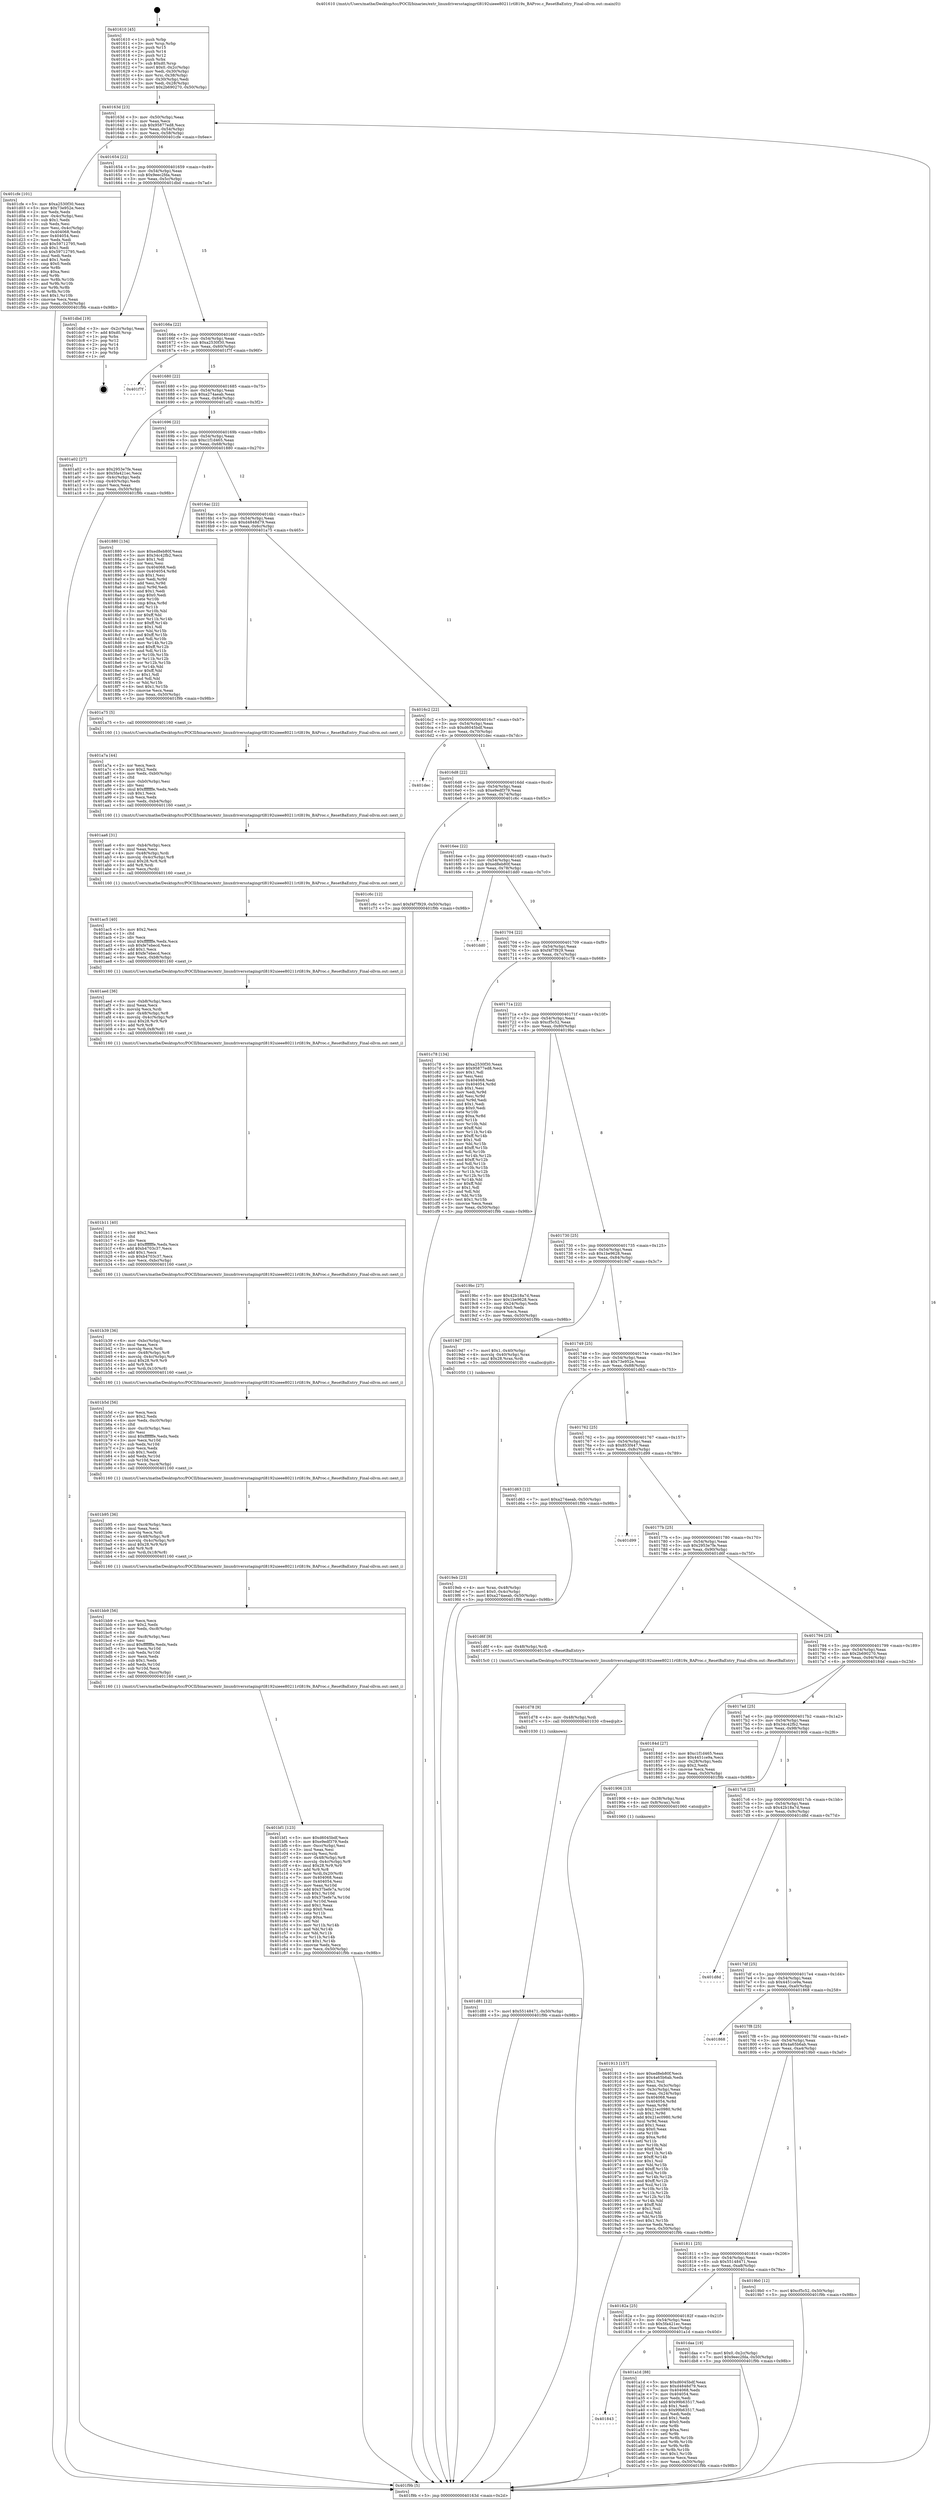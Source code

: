 digraph "0x401610" {
  label = "0x401610 (/mnt/c/Users/mathe/Desktop/tcc/POCII/binaries/extr_linuxdriversstagingrtl8192uieee80211rtl819x_BAProc.c_ResetBaEntry_Final-ollvm.out::main(0))"
  labelloc = "t"
  node[shape=record]

  Entry [label="",width=0.3,height=0.3,shape=circle,fillcolor=black,style=filled]
  "0x40163d" [label="{
     0x40163d [23]\l
     | [instrs]\l
     &nbsp;&nbsp;0x40163d \<+3\>: mov -0x50(%rbp),%eax\l
     &nbsp;&nbsp;0x401640 \<+2\>: mov %eax,%ecx\l
     &nbsp;&nbsp;0x401642 \<+6\>: sub $0x95877ed8,%ecx\l
     &nbsp;&nbsp;0x401648 \<+3\>: mov %eax,-0x54(%rbp)\l
     &nbsp;&nbsp;0x40164b \<+3\>: mov %ecx,-0x58(%rbp)\l
     &nbsp;&nbsp;0x40164e \<+6\>: je 0000000000401cfe \<main+0x6ee\>\l
  }"]
  "0x401cfe" [label="{
     0x401cfe [101]\l
     | [instrs]\l
     &nbsp;&nbsp;0x401cfe \<+5\>: mov $0xa2530f30,%eax\l
     &nbsp;&nbsp;0x401d03 \<+5\>: mov $0x73e952e,%ecx\l
     &nbsp;&nbsp;0x401d08 \<+2\>: xor %edx,%edx\l
     &nbsp;&nbsp;0x401d0a \<+3\>: mov -0x4c(%rbp),%esi\l
     &nbsp;&nbsp;0x401d0d \<+3\>: sub $0x1,%edx\l
     &nbsp;&nbsp;0x401d10 \<+2\>: sub %edx,%esi\l
     &nbsp;&nbsp;0x401d12 \<+3\>: mov %esi,-0x4c(%rbp)\l
     &nbsp;&nbsp;0x401d15 \<+7\>: mov 0x404068,%edx\l
     &nbsp;&nbsp;0x401d1c \<+7\>: mov 0x404054,%esi\l
     &nbsp;&nbsp;0x401d23 \<+2\>: mov %edx,%edi\l
     &nbsp;&nbsp;0x401d25 \<+6\>: add $0x59712795,%edi\l
     &nbsp;&nbsp;0x401d2b \<+3\>: sub $0x1,%edi\l
     &nbsp;&nbsp;0x401d2e \<+6\>: sub $0x59712795,%edi\l
     &nbsp;&nbsp;0x401d34 \<+3\>: imul %edi,%edx\l
     &nbsp;&nbsp;0x401d37 \<+3\>: and $0x1,%edx\l
     &nbsp;&nbsp;0x401d3a \<+3\>: cmp $0x0,%edx\l
     &nbsp;&nbsp;0x401d3d \<+4\>: sete %r8b\l
     &nbsp;&nbsp;0x401d41 \<+3\>: cmp $0xa,%esi\l
     &nbsp;&nbsp;0x401d44 \<+4\>: setl %r9b\l
     &nbsp;&nbsp;0x401d48 \<+3\>: mov %r8b,%r10b\l
     &nbsp;&nbsp;0x401d4b \<+3\>: and %r9b,%r10b\l
     &nbsp;&nbsp;0x401d4e \<+3\>: xor %r9b,%r8b\l
     &nbsp;&nbsp;0x401d51 \<+3\>: or %r8b,%r10b\l
     &nbsp;&nbsp;0x401d54 \<+4\>: test $0x1,%r10b\l
     &nbsp;&nbsp;0x401d58 \<+3\>: cmovne %ecx,%eax\l
     &nbsp;&nbsp;0x401d5b \<+3\>: mov %eax,-0x50(%rbp)\l
     &nbsp;&nbsp;0x401d5e \<+5\>: jmp 0000000000401f9b \<main+0x98b\>\l
  }"]
  "0x401654" [label="{
     0x401654 [22]\l
     | [instrs]\l
     &nbsp;&nbsp;0x401654 \<+5\>: jmp 0000000000401659 \<main+0x49\>\l
     &nbsp;&nbsp;0x401659 \<+3\>: mov -0x54(%rbp),%eax\l
     &nbsp;&nbsp;0x40165c \<+5\>: sub $0x9eec2fda,%eax\l
     &nbsp;&nbsp;0x401661 \<+3\>: mov %eax,-0x5c(%rbp)\l
     &nbsp;&nbsp;0x401664 \<+6\>: je 0000000000401dbd \<main+0x7ad\>\l
  }"]
  Exit [label="",width=0.3,height=0.3,shape=circle,fillcolor=black,style=filled,peripheries=2]
  "0x401dbd" [label="{
     0x401dbd [19]\l
     | [instrs]\l
     &nbsp;&nbsp;0x401dbd \<+3\>: mov -0x2c(%rbp),%eax\l
     &nbsp;&nbsp;0x401dc0 \<+7\>: add $0xd0,%rsp\l
     &nbsp;&nbsp;0x401dc7 \<+1\>: pop %rbx\l
     &nbsp;&nbsp;0x401dc8 \<+2\>: pop %r12\l
     &nbsp;&nbsp;0x401dca \<+2\>: pop %r14\l
     &nbsp;&nbsp;0x401dcc \<+2\>: pop %r15\l
     &nbsp;&nbsp;0x401dce \<+1\>: pop %rbp\l
     &nbsp;&nbsp;0x401dcf \<+1\>: ret\l
  }"]
  "0x40166a" [label="{
     0x40166a [22]\l
     | [instrs]\l
     &nbsp;&nbsp;0x40166a \<+5\>: jmp 000000000040166f \<main+0x5f\>\l
     &nbsp;&nbsp;0x40166f \<+3\>: mov -0x54(%rbp),%eax\l
     &nbsp;&nbsp;0x401672 \<+5\>: sub $0xa2530f30,%eax\l
     &nbsp;&nbsp;0x401677 \<+3\>: mov %eax,-0x60(%rbp)\l
     &nbsp;&nbsp;0x40167a \<+6\>: je 0000000000401f7f \<main+0x96f\>\l
  }"]
  "0x401d81" [label="{
     0x401d81 [12]\l
     | [instrs]\l
     &nbsp;&nbsp;0x401d81 \<+7\>: movl $0x55148471,-0x50(%rbp)\l
     &nbsp;&nbsp;0x401d88 \<+5\>: jmp 0000000000401f9b \<main+0x98b\>\l
  }"]
  "0x401f7f" [label="{
     0x401f7f\l
  }", style=dashed]
  "0x401680" [label="{
     0x401680 [22]\l
     | [instrs]\l
     &nbsp;&nbsp;0x401680 \<+5\>: jmp 0000000000401685 \<main+0x75\>\l
     &nbsp;&nbsp;0x401685 \<+3\>: mov -0x54(%rbp),%eax\l
     &nbsp;&nbsp;0x401688 \<+5\>: sub $0xa274aeab,%eax\l
     &nbsp;&nbsp;0x40168d \<+3\>: mov %eax,-0x64(%rbp)\l
     &nbsp;&nbsp;0x401690 \<+6\>: je 0000000000401a02 \<main+0x3f2\>\l
  }"]
  "0x401d78" [label="{
     0x401d78 [9]\l
     | [instrs]\l
     &nbsp;&nbsp;0x401d78 \<+4\>: mov -0x48(%rbp),%rdi\l
     &nbsp;&nbsp;0x401d7c \<+5\>: call 0000000000401030 \<free@plt\>\l
     | [calls]\l
     &nbsp;&nbsp;0x401030 \{1\} (unknown)\l
  }"]
  "0x401a02" [label="{
     0x401a02 [27]\l
     | [instrs]\l
     &nbsp;&nbsp;0x401a02 \<+5\>: mov $0x2953e7fe,%eax\l
     &nbsp;&nbsp;0x401a07 \<+5\>: mov $0x5fa421ec,%ecx\l
     &nbsp;&nbsp;0x401a0c \<+3\>: mov -0x4c(%rbp),%edx\l
     &nbsp;&nbsp;0x401a0f \<+3\>: cmp -0x40(%rbp),%edx\l
     &nbsp;&nbsp;0x401a12 \<+3\>: cmovl %ecx,%eax\l
     &nbsp;&nbsp;0x401a15 \<+3\>: mov %eax,-0x50(%rbp)\l
     &nbsp;&nbsp;0x401a18 \<+5\>: jmp 0000000000401f9b \<main+0x98b\>\l
  }"]
  "0x401696" [label="{
     0x401696 [22]\l
     | [instrs]\l
     &nbsp;&nbsp;0x401696 \<+5\>: jmp 000000000040169b \<main+0x8b\>\l
     &nbsp;&nbsp;0x40169b \<+3\>: mov -0x54(%rbp),%eax\l
     &nbsp;&nbsp;0x40169e \<+5\>: sub $0xc1f1d465,%eax\l
     &nbsp;&nbsp;0x4016a3 \<+3\>: mov %eax,-0x68(%rbp)\l
     &nbsp;&nbsp;0x4016a6 \<+6\>: je 0000000000401880 \<main+0x270\>\l
  }"]
  "0x401bf1" [label="{
     0x401bf1 [123]\l
     | [instrs]\l
     &nbsp;&nbsp;0x401bf1 \<+5\>: mov $0xd6045bdf,%ecx\l
     &nbsp;&nbsp;0x401bf6 \<+5\>: mov $0xe9edf379,%edx\l
     &nbsp;&nbsp;0x401bfb \<+6\>: mov -0xcc(%rbp),%esi\l
     &nbsp;&nbsp;0x401c01 \<+3\>: imul %eax,%esi\l
     &nbsp;&nbsp;0x401c04 \<+3\>: movslq %esi,%rdi\l
     &nbsp;&nbsp;0x401c07 \<+4\>: mov -0x48(%rbp),%r8\l
     &nbsp;&nbsp;0x401c0b \<+4\>: movslq -0x4c(%rbp),%r9\l
     &nbsp;&nbsp;0x401c0f \<+4\>: imul $0x28,%r9,%r9\l
     &nbsp;&nbsp;0x401c13 \<+3\>: add %r9,%r8\l
     &nbsp;&nbsp;0x401c16 \<+4\>: mov %rdi,0x20(%r8)\l
     &nbsp;&nbsp;0x401c1a \<+7\>: mov 0x404068,%eax\l
     &nbsp;&nbsp;0x401c21 \<+7\>: mov 0x404054,%esi\l
     &nbsp;&nbsp;0x401c28 \<+3\>: mov %eax,%r10d\l
     &nbsp;&nbsp;0x401c2b \<+7\>: add $0x37befe7a,%r10d\l
     &nbsp;&nbsp;0x401c32 \<+4\>: sub $0x1,%r10d\l
     &nbsp;&nbsp;0x401c36 \<+7\>: sub $0x37befe7a,%r10d\l
     &nbsp;&nbsp;0x401c3d \<+4\>: imul %r10d,%eax\l
     &nbsp;&nbsp;0x401c41 \<+3\>: and $0x1,%eax\l
     &nbsp;&nbsp;0x401c44 \<+3\>: cmp $0x0,%eax\l
     &nbsp;&nbsp;0x401c47 \<+4\>: sete %r11b\l
     &nbsp;&nbsp;0x401c4b \<+3\>: cmp $0xa,%esi\l
     &nbsp;&nbsp;0x401c4e \<+3\>: setl %bl\l
     &nbsp;&nbsp;0x401c51 \<+3\>: mov %r11b,%r14b\l
     &nbsp;&nbsp;0x401c54 \<+3\>: and %bl,%r14b\l
     &nbsp;&nbsp;0x401c57 \<+3\>: xor %bl,%r11b\l
     &nbsp;&nbsp;0x401c5a \<+3\>: or %r11b,%r14b\l
     &nbsp;&nbsp;0x401c5d \<+4\>: test $0x1,%r14b\l
     &nbsp;&nbsp;0x401c61 \<+3\>: cmovne %edx,%ecx\l
     &nbsp;&nbsp;0x401c64 \<+3\>: mov %ecx,-0x50(%rbp)\l
     &nbsp;&nbsp;0x401c67 \<+5\>: jmp 0000000000401f9b \<main+0x98b\>\l
  }"]
  "0x401880" [label="{
     0x401880 [134]\l
     | [instrs]\l
     &nbsp;&nbsp;0x401880 \<+5\>: mov $0xed8eb80f,%eax\l
     &nbsp;&nbsp;0x401885 \<+5\>: mov $0x34c42fb2,%ecx\l
     &nbsp;&nbsp;0x40188a \<+2\>: mov $0x1,%dl\l
     &nbsp;&nbsp;0x40188c \<+2\>: xor %esi,%esi\l
     &nbsp;&nbsp;0x40188e \<+7\>: mov 0x404068,%edi\l
     &nbsp;&nbsp;0x401895 \<+8\>: mov 0x404054,%r8d\l
     &nbsp;&nbsp;0x40189d \<+3\>: sub $0x1,%esi\l
     &nbsp;&nbsp;0x4018a0 \<+3\>: mov %edi,%r9d\l
     &nbsp;&nbsp;0x4018a3 \<+3\>: add %esi,%r9d\l
     &nbsp;&nbsp;0x4018a6 \<+4\>: imul %r9d,%edi\l
     &nbsp;&nbsp;0x4018aa \<+3\>: and $0x1,%edi\l
     &nbsp;&nbsp;0x4018ad \<+3\>: cmp $0x0,%edi\l
     &nbsp;&nbsp;0x4018b0 \<+4\>: sete %r10b\l
     &nbsp;&nbsp;0x4018b4 \<+4\>: cmp $0xa,%r8d\l
     &nbsp;&nbsp;0x4018b8 \<+4\>: setl %r11b\l
     &nbsp;&nbsp;0x4018bc \<+3\>: mov %r10b,%bl\l
     &nbsp;&nbsp;0x4018bf \<+3\>: xor $0xff,%bl\l
     &nbsp;&nbsp;0x4018c2 \<+3\>: mov %r11b,%r14b\l
     &nbsp;&nbsp;0x4018c5 \<+4\>: xor $0xff,%r14b\l
     &nbsp;&nbsp;0x4018c9 \<+3\>: xor $0x1,%dl\l
     &nbsp;&nbsp;0x4018cc \<+3\>: mov %bl,%r15b\l
     &nbsp;&nbsp;0x4018cf \<+4\>: and $0xff,%r15b\l
     &nbsp;&nbsp;0x4018d3 \<+3\>: and %dl,%r10b\l
     &nbsp;&nbsp;0x4018d6 \<+3\>: mov %r14b,%r12b\l
     &nbsp;&nbsp;0x4018d9 \<+4\>: and $0xff,%r12b\l
     &nbsp;&nbsp;0x4018dd \<+3\>: and %dl,%r11b\l
     &nbsp;&nbsp;0x4018e0 \<+3\>: or %r10b,%r15b\l
     &nbsp;&nbsp;0x4018e3 \<+3\>: or %r11b,%r12b\l
     &nbsp;&nbsp;0x4018e6 \<+3\>: xor %r12b,%r15b\l
     &nbsp;&nbsp;0x4018e9 \<+3\>: or %r14b,%bl\l
     &nbsp;&nbsp;0x4018ec \<+3\>: xor $0xff,%bl\l
     &nbsp;&nbsp;0x4018ef \<+3\>: or $0x1,%dl\l
     &nbsp;&nbsp;0x4018f2 \<+2\>: and %dl,%bl\l
     &nbsp;&nbsp;0x4018f4 \<+3\>: or %bl,%r15b\l
     &nbsp;&nbsp;0x4018f7 \<+4\>: test $0x1,%r15b\l
     &nbsp;&nbsp;0x4018fb \<+3\>: cmovne %ecx,%eax\l
     &nbsp;&nbsp;0x4018fe \<+3\>: mov %eax,-0x50(%rbp)\l
     &nbsp;&nbsp;0x401901 \<+5\>: jmp 0000000000401f9b \<main+0x98b\>\l
  }"]
  "0x4016ac" [label="{
     0x4016ac [22]\l
     | [instrs]\l
     &nbsp;&nbsp;0x4016ac \<+5\>: jmp 00000000004016b1 \<main+0xa1\>\l
     &nbsp;&nbsp;0x4016b1 \<+3\>: mov -0x54(%rbp),%eax\l
     &nbsp;&nbsp;0x4016b4 \<+5\>: sub $0xd4848d79,%eax\l
     &nbsp;&nbsp;0x4016b9 \<+3\>: mov %eax,-0x6c(%rbp)\l
     &nbsp;&nbsp;0x4016bc \<+6\>: je 0000000000401a75 \<main+0x465\>\l
  }"]
  "0x401bb9" [label="{
     0x401bb9 [56]\l
     | [instrs]\l
     &nbsp;&nbsp;0x401bb9 \<+2\>: xor %ecx,%ecx\l
     &nbsp;&nbsp;0x401bbb \<+5\>: mov $0x2,%edx\l
     &nbsp;&nbsp;0x401bc0 \<+6\>: mov %edx,-0xc8(%rbp)\l
     &nbsp;&nbsp;0x401bc6 \<+1\>: cltd\l
     &nbsp;&nbsp;0x401bc7 \<+6\>: mov -0xc8(%rbp),%esi\l
     &nbsp;&nbsp;0x401bcd \<+2\>: idiv %esi\l
     &nbsp;&nbsp;0x401bcf \<+6\>: imul $0xfffffffe,%edx,%edx\l
     &nbsp;&nbsp;0x401bd5 \<+3\>: mov %ecx,%r10d\l
     &nbsp;&nbsp;0x401bd8 \<+3\>: sub %edx,%r10d\l
     &nbsp;&nbsp;0x401bdb \<+2\>: mov %ecx,%edx\l
     &nbsp;&nbsp;0x401bdd \<+3\>: sub $0x1,%edx\l
     &nbsp;&nbsp;0x401be0 \<+3\>: add %edx,%r10d\l
     &nbsp;&nbsp;0x401be3 \<+3\>: sub %r10d,%ecx\l
     &nbsp;&nbsp;0x401be6 \<+6\>: mov %ecx,-0xcc(%rbp)\l
     &nbsp;&nbsp;0x401bec \<+5\>: call 0000000000401160 \<next_i\>\l
     | [calls]\l
     &nbsp;&nbsp;0x401160 \{1\} (/mnt/c/Users/mathe/Desktop/tcc/POCII/binaries/extr_linuxdriversstagingrtl8192uieee80211rtl819x_BAProc.c_ResetBaEntry_Final-ollvm.out::next_i)\l
  }"]
  "0x401a75" [label="{
     0x401a75 [5]\l
     | [instrs]\l
     &nbsp;&nbsp;0x401a75 \<+5\>: call 0000000000401160 \<next_i\>\l
     | [calls]\l
     &nbsp;&nbsp;0x401160 \{1\} (/mnt/c/Users/mathe/Desktop/tcc/POCII/binaries/extr_linuxdriversstagingrtl8192uieee80211rtl819x_BAProc.c_ResetBaEntry_Final-ollvm.out::next_i)\l
  }"]
  "0x4016c2" [label="{
     0x4016c2 [22]\l
     | [instrs]\l
     &nbsp;&nbsp;0x4016c2 \<+5\>: jmp 00000000004016c7 \<main+0xb7\>\l
     &nbsp;&nbsp;0x4016c7 \<+3\>: mov -0x54(%rbp),%eax\l
     &nbsp;&nbsp;0x4016ca \<+5\>: sub $0xd6045bdf,%eax\l
     &nbsp;&nbsp;0x4016cf \<+3\>: mov %eax,-0x70(%rbp)\l
     &nbsp;&nbsp;0x4016d2 \<+6\>: je 0000000000401dec \<main+0x7dc\>\l
  }"]
  "0x401b95" [label="{
     0x401b95 [36]\l
     | [instrs]\l
     &nbsp;&nbsp;0x401b95 \<+6\>: mov -0xc4(%rbp),%ecx\l
     &nbsp;&nbsp;0x401b9b \<+3\>: imul %eax,%ecx\l
     &nbsp;&nbsp;0x401b9e \<+3\>: movslq %ecx,%rdi\l
     &nbsp;&nbsp;0x401ba1 \<+4\>: mov -0x48(%rbp),%r8\l
     &nbsp;&nbsp;0x401ba5 \<+4\>: movslq -0x4c(%rbp),%r9\l
     &nbsp;&nbsp;0x401ba9 \<+4\>: imul $0x28,%r9,%r9\l
     &nbsp;&nbsp;0x401bad \<+3\>: add %r9,%r8\l
     &nbsp;&nbsp;0x401bb0 \<+4\>: mov %rdi,0x18(%r8)\l
     &nbsp;&nbsp;0x401bb4 \<+5\>: call 0000000000401160 \<next_i\>\l
     | [calls]\l
     &nbsp;&nbsp;0x401160 \{1\} (/mnt/c/Users/mathe/Desktop/tcc/POCII/binaries/extr_linuxdriversstagingrtl8192uieee80211rtl819x_BAProc.c_ResetBaEntry_Final-ollvm.out::next_i)\l
  }"]
  "0x401dec" [label="{
     0x401dec\l
  }", style=dashed]
  "0x4016d8" [label="{
     0x4016d8 [22]\l
     | [instrs]\l
     &nbsp;&nbsp;0x4016d8 \<+5\>: jmp 00000000004016dd \<main+0xcd\>\l
     &nbsp;&nbsp;0x4016dd \<+3\>: mov -0x54(%rbp),%eax\l
     &nbsp;&nbsp;0x4016e0 \<+5\>: sub $0xe9edf379,%eax\l
     &nbsp;&nbsp;0x4016e5 \<+3\>: mov %eax,-0x74(%rbp)\l
     &nbsp;&nbsp;0x4016e8 \<+6\>: je 0000000000401c6c \<main+0x65c\>\l
  }"]
  "0x401b5d" [label="{
     0x401b5d [56]\l
     | [instrs]\l
     &nbsp;&nbsp;0x401b5d \<+2\>: xor %ecx,%ecx\l
     &nbsp;&nbsp;0x401b5f \<+5\>: mov $0x2,%edx\l
     &nbsp;&nbsp;0x401b64 \<+6\>: mov %edx,-0xc0(%rbp)\l
     &nbsp;&nbsp;0x401b6a \<+1\>: cltd\l
     &nbsp;&nbsp;0x401b6b \<+6\>: mov -0xc0(%rbp),%esi\l
     &nbsp;&nbsp;0x401b71 \<+2\>: idiv %esi\l
     &nbsp;&nbsp;0x401b73 \<+6\>: imul $0xfffffffe,%edx,%edx\l
     &nbsp;&nbsp;0x401b79 \<+3\>: mov %ecx,%r10d\l
     &nbsp;&nbsp;0x401b7c \<+3\>: sub %edx,%r10d\l
     &nbsp;&nbsp;0x401b7f \<+2\>: mov %ecx,%edx\l
     &nbsp;&nbsp;0x401b81 \<+3\>: sub $0x1,%edx\l
     &nbsp;&nbsp;0x401b84 \<+3\>: add %edx,%r10d\l
     &nbsp;&nbsp;0x401b87 \<+3\>: sub %r10d,%ecx\l
     &nbsp;&nbsp;0x401b8a \<+6\>: mov %ecx,-0xc4(%rbp)\l
     &nbsp;&nbsp;0x401b90 \<+5\>: call 0000000000401160 \<next_i\>\l
     | [calls]\l
     &nbsp;&nbsp;0x401160 \{1\} (/mnt/c/Users/mathe/Desktop/tcc/POCII/binaries/extr_linuxdriversstagingrtl8192uieee80211rtl819x_BAProc.c_ResetBaEntry_Final-ollvm.out::next_i)\l
  }"]
  "0x401c6c" [label="{
     0x401c6c [12]\l
     | [instrs]\l
     &nbsp;&nbsp;0x401c6c \<+7\>: movl $0xf4f7f929,-0x50(%rbp)\l
     &nbsp;&nbsp;0x401c73 \<+5\>: jmp 0000000000401f9b \<main+0x98b\>\l
  }"]
  "0x4016ee" [label="{
     0x4016ee [22]\l
     | [instrs]\l
     &nbsp;&nbsp;0x4016ee \<+5\>: jmp 00000000004016f3 \<main+0xe3\>\l
     &nbsp;&nbsp;0x4016f3 \<+3\>: mov -0x54(%rbp),%eax\l
     &nbsp;&nbsp;0x4016f6 \<+5\>: sub $0xed8eb80f,%eax\l
     &nbsp;&nbsp;0x4016fb \<+3\>: mov %eax,-0x78(%rbp)\l
     &nbsp;&nbsp;0x4016fe \<+6\>: je 0000000000401dd0 \<main+0x7c0\>\l
  }"]
  "0x401b39" [label="{
     0x401b39 [36]\l
     | [instrs]\l
     &nbsp;&nbsp;0x401b39 \<+6\>: mov -0xbc(%rbp),%ecx\l
     &nbsp;&nbsp;0x401b3f \<+3\>: imul %eax,%ecx\l
     &nbsp;&nbsp;0x401b42 \<+3\>: movslq %ecx,%rdi\l
     &nbsp;&nbsp;0x401b45 \<+4\>: mov -0x48(%rbp),%r8\l
     &nbsp;&nbsp;0x401b49 \<+4\>: movslq -0x4c(%rbp),%r9\l
     &nbsp;&nbsp;0x401b4d \<+4\>: imul $0x28,%r9,%r9\l
     &nbsp;&nbsp;0x401b51 \<+3\>: add %r9,%r8\l
     &nbsp;&nbsp;0x401b54 \<+4\>: mov %rdi,0x10(%r8)\l
     &nbsp;&nbsp;0x401b58 \<+5\>: call 0000000000401160 \<next_i\>\l
     | [calls]\l
     &nbsp;&nbsp;0x401160 \{1\} (/mnt/c/Users/mathe/Desktop/tcc/POCII/binaries/extr_linuxdriversstagingrtl8192uieee80211rtl819x_BAProc.c_ResetBaEntry_Final-ollvm.out::next_i)\l
  }"]
  "0x401dd0" [label="{
     0x401dd0\l
  }", style=dashed]
  "0x401704" [label="{
     0x401704 [22]\l
     | [instrs]\l
     &nbsp;&nbsp;0x401704 \<+5\>: jmp 0000000000401709 \<main+0xf9\>\l
     &nbsp;&nbsp;0x401709 \<+3\>: mov -0x54(%rbp),%eax\l
     &nbsp;&nbsp;0x40170c \<+5\>: sub $0xf4f7f929,%eax\l
     &nbsp;&nbsp;0x401711 \<+3\>: mov %eax,-0x7c(%rbp)\l
     &nbsp;&nbsp;0x401714 \<+6\>: je 0000000000401c78 \<main+0x668\>\l
  }"]
  "0x401b11" [label="{
     0x401b11 [40]\l
     | [instrs]\l
     &nbsp;&nbsp;0x401b11 \<+5\>: mov $0x2,%ecx\l
     &nbsp;&nbsp;0x401b16 \<+1\>: cltd\l
     &nbsp;&nbsp;0x401b17 \<+2\>: idiv %ecx\l
     &nbsp;&nbsp;0x401b19 \<+6\>: imul $0xfffffffe,%edx,%ecx\l
     &nbsp;&nbsp;0x401b1f \<+6\>: add $0xb4703c37,%ecx\l
     &nbsp;&nbsp;0x401b25 \<+3\>: add $0x1,%ecx\l
     &nbsp;&nbsp;0x401b28 \<+6\>: sub $0xb4703c37,%ecx\l
     &nbsp;&nbsp;0x401b2e \<+6\>: mov %ecx,-0xbc(%rbp)\l
     &nbsp;&nbsp;0x401b34 \<+5\>: call 0000000000401160 \<next_i\>\l
     | [calls]\l
     &nbsp;&nbsp;0x401160 \{1\} (/mnt/c/Users/mathe/Desktop/tcc/POCII/binaries/extr_linuxdriversstagingrtl8192uieee80211rtl819x_BAProc.c_ResetBaEntry_Final-ollvm.out::next_i)\l
  }"]
  "0x401c78" [label="{
     0x401c78 [134]\l
     | [instrs]\l
     &nbsp;&nbsp;0x401c78 \<+5\>: mov $0xa2530f30,%eax\l
     &nbsp;&nbsp;0x401c7d \<+5\>: mov $0x95877ed8,%ecx\l
     &nbsp;&nbsp;0x401c82 \<+2\>: mov $0x1,%dl\l
     &nbsp;&nbsp;0x401c84 \<+2\>: xor %esi,%esi\l
     &nbsp;&nbsp;0x401c86 \<+7\>: mov 0x404068,%edi\l
     &nbsp;&nbsp;0x401c8d \<+8\>: mov 0x404054,%r8d\l
     &nbsp;&nbsp;0x401c95 \<+3\>: sub $0x1,%esi\l
     &nbsp;&nbsp;0x401c98 \<+3\>: mov %edi,%r9d\l
     &nbsp;&nbsp;0x401c9b \<+3\>: add %esi,%r9d\l
     &nbsp;&nbsp;0x401c9e \<+4\>: imul %r9d,%edi\l
     &nbsp;&nbsp;0x401ca2 \<+3\>: and $0x1,%edi\l
     &nbsp;&nbsp;0x401ca5 \<+3\>: cmp $0x0,%edi\l
     &nbsp;&nbsp;0x401ca8 \<+4\>: sete %r10b\l
     &nbsp;&nbsp;0x401cac \<+4\>: cmp $0xa,%r8d\l
     &nbsp;&nbsp;0x401cb0 \<+4\>: setl %r11b\l
     &nbsp;&nbsp;0x401cb4 \<+3\>: mov %r10b,%bl\l
     &nbsp;&nbsp;0x401cb7 \<+3\>: xor $0xff,%bl\l
     &nbsp;&nbsp;0x401cba \<+3\>: mov %r11b,%r14b\l
     &nbsp;&nbsp;0x401cbd \<+4\>: xor $0xff,%r14b\l
     &nbsp;&nbsp;0x401cc1 \<+3\>: xor $0x1,%dl\l
     &nbsp;&nbsp;0x401cc4 \<+3\>: mov %bl,%r15b\l
     &nbsp;&nbsp;0x401cc7 \<+4\>: and $0xff,%r15b\l
     &nbsp;&nbsp;0x401ccb \<+3\>: and %dl,%r10b\l
     &nbsp;&nbsp;0x401cce \<+3\>: mov %r14b,%r12b\l
     &nbsp;&nbsp;0x401cd1 \<+4\>: and $0xff,%r12b\l
     &nbsp;&nbsp;0x401cd5 \<+3\>: and %dl,%r11b\l
     &nbsp;&nbsp;0x401cd8 \<+3\>: or %r10b,%r15b\l
     &nbsp;&nbsp;0x401cdb \<+3\>: or %r11b,%r12b\l
     &nbsp;&nbsp;0x401cde \<+3\>: xor %r12b,%r15b\l
     &nbsp;&nbsp;0x401ce1 \<+3\>: or %r14b,%bl\l
     &nbsp;&nbsp;0x401ce4 \<+3\>: xor $0xff,%bl\l
     &nbsp;&nbsp;0x401ce7 \<+3\>: or $0x1,%dl\l
     &nbsp;&nbsp;0x401cea \<+2\>: and %dl,%bl\l
     &nbsp;&nbsp;0x401cec \<+3\>: or %bl,%r15b\l
     &nbsp;&nbsp;0x401cef \<+4\>: test $0x1,%r15b\l
     &nbsp;&nbsp;0x401cf3 \<+3\>: cmovne %ecx,%eax\l
     &nbsp;&nbsp;0x401cf6 \<+3\>: mov %eax,-0x50(%rbp)\l
     &nbsp;&nbsp;0x401cf9 \<+5\>: jmp 0000000000401f9b \<main+0x98b\>\l
  }"]
  "0x40171a" [label="{
     0x40171a [22]\l
     | [instrs]\l
     &nbsp;&nbsp;0x40171a \<+5\>: jmp 000000000040171f \<main+0x10f\>\l
     &nbsp;&nbsp;0x40171f \<+3\>: mov -0x54(%rbp),%eax\l
     &nbsp;&nbsp;0x401722 \<+5\>: sub $0xcf5c52,%eax\l
     &nbsp;&nbsp;0x401727 \<+3\>: mov %eax,-0x80(%rbp)\l
     &nbsp;&nbsp;0x40172a \<+6\>: je 00000000004019bc \<main+0x3ac\>\l
  }"]
  "0x401aed" [label="{
     0x401aed [36]\l
     | [instrs]\l
     &nbsp;&nbsp;0x401aed \<+6\>: mov -0xb8(%rbp),%ecx\l
     &nbsp;&nbsp;0x401af3 \<+3\>: imul %eax,%ecx\l
     &nbsp;&nbsp;0x401af6 \<+3\>: movslq %ecx,%rdi\l
     &nbsp;&nbsp;0x401af9 \<+4\>: mov -0x48(%rbp),%r8\l
     &nbsp;&nbsp;0x401afd \<+4\>: movslq -0x4c(%rbp),%r9\l
     &nbsp;&nbsp;0x401b01 \<+4\>: imul $0x28,%r9,%r9\l
     &nbsp;&nbsp;0x401b05 \<+3\>: add %r9,%r8\l
     &nbsp;&nbsp;0x401b08 \<+4\>: mov %rdi,0x8(%r8)\l
     &nbsp;&nbsp;0x401b0c \<+5\>: call 0000000000401160 \<next_i\>\l
     | [calls]\l
     &nbsp;&nbsp;0x401160 \{1\} (/mnt/c/Users/mathe/Desktop/tcc/POCII/binaries/extr_linuxdriversstagingrtl8192uieee80211rtl819x_BAProc.c_ResetBaEntry_Final-ollvm.out::next_i)\l
  }"]
  "0x4019bc" [label="{
     0x4019bc [27]\l
     | [instrs]\l
     &nbsp;&nbsp;0x4019bc \<+5\>: mov $0x42b18a7d,%eax\l
     &nbsp;&nbsp;0x4019c1 \<+5\>: mov $0x1be9628,%ecx\l
     &nbsp;&nbsp;0x4019c6 \<+3\>: mov -0x24(%rbp),%edx\l
     &nbsp;&nbsp;0x4019c9 \<+3\>: cmp $0x0,%edx\l
     &nbsp;&nbsp;0x4019cc \<+3\>: cmove %ecx,%eax\l
     &nbsp;&nbsp;0x4019cf \<+3\>: mov %eax,-0x50(%rbp)\l
     &nbsp;&nbsp;0x4019d2 \<+5\>: jmp 0000000000401f9b \<main+0x98b\>\l
  }"]
  "0x401730" [label="{
     0x401730 [25]\l
     | [instrs]\l
     &nbsp;&nbsp;0x401730 \<+5\>: jmp 0000000000401735 \<main+0x125\>\l
     &nbsp;&nbsp;0x401735 \<+3\>: mov -0x54(%rbp),%eax\l
     &nbsp;&nbsp;0x401738 \<+5\>: sub $0x1be9628,%eax\l
     &nbsp;&nbsp;0x40173d \<+6\>: mov %eax,-0x84(%rbp)\l
     &nbsp;&nbsp;0x401743 \<+6\>: je 00000000004019d7 \<main+0x3c7\>\l
  }"]
  "0x401ac5" [label="{
     0x401ac5 [40]\l
     | [instrs]\l
     &nbsp;&nbsp;0x401ac5 \<+5\>: mov $0x2,%ecx\l
     &nbsp;&nbsp;0x401aca \<+1\>: cltd\l
     &nbsp;&nbsp;0x401acb \<+2\>: idiv %ecx\l
     &nbsp;&nbsp;0x401acd \<+6\>: imul $0xfffffffe,%edx,%ecx\l
     &nbsp;&nbsp;0x401ad3 \<+6\>: sub $0xfe7ebecd,%ecx\l
     &nbsp;&nbsp;0x401ad9 \<+3\>: add $0x1,%ecx\l
     &nbsp;&nbsp;0x401adc \<+6\>: add $0xfe7ebecd,%ecx\l
     &nbsp;&nbsp;0x401ae2 \<+6\>: mov %ecx,-0xb8(%rbp)\l
     &nbsp;&nbsp;0x401ae8 \<+5\>: call 0000000000401160 \<next_i\>\l
     | [calls]\l
     &nbsp;&nbsp;0x401160 \{1\} (/mnt/c/Users/mathe/Desktop/tcc/POCII/binaries/extr_linuxdriversstagingrtl8192uieee80211rtl819x_BAProc.c_ResetBaEntry_Final-ollvm.out::next_i)\l
  }"]
  "0x4019d7" [label="{
     0x4019d7 [20]\l
     | [instrs]\l
     &nbsp;&nbsp;0x4019d7 \<+7\>: movl $0x1,-0x40(%rbp)\l
     &nbsp;&nbsp;0x4019de \<+4\>: movslq -0x40(%rbp),%rax\l
     &nbsp;&nbsp;0x4019e2 \<+4\>: imul $0x28,%rax,%rdi\l
     &nbsp;&nbsp;0x4019e6 \<+5\>: call 0000000000401050 \<malloc@plt\>\l
     | [calls]\l
     &nbsp;&nbsp;0x401050 \{1\} (unknown)\l
  }"]
  "0x401749" [label="{
     0x401749 [25]\l
     | [instrs]\l
     &nbsp;&nbsp;0x401749 \<+5\>: jmp 000000000040174e \<main+0x13e\>\l
     &nbsp;&nbsp;0x40174e \<+3\>: mov -0x54(%rbp),%eax\l
     &nbsp;&nbsp;0x401751 \<+5\>: sub $0x73e952e,%eax\l
     &nbsp;&nbsp;0x401756 \<+6\>: mov %eax,-0x88(%rbp)\l
     &nbsp;&nbsp;0x40175c \<+6\>: je 0000000000401d63 \<main+0x753\>\l
  }"]
  "0x401aa6" [label="{
     0x401aa6 [31]\l
     | [instrs]\l
     &nbsp;&nbsp;0x401aa6 \<+6\>: mov -0xb4(%rbp),%ecx\l
     &nbsp;&nbsp;0x401aac \<+3\>: imul %eax,%ecx\l
     &nbsp;&nbsp;0x401aaf \<+4\>: mov -0x48(%rbp),%rdi\l
     &nbsp;&nbsp;0x401ab3 \<+4\>: movslq -0x4c(%rbp),%r8\l
     &nbsp;&nbsp;0x401ab7 \<+4\>: imul $0x28,%r8,%r8\l
     &nbsp;&nbsp;0x401abb \<+3\>: add %r8,%rdi\l
     &nbsp;&nbsp;0x401abe \<+2\>: mov %ecx,(%rdi)\l
     &nbsp;&nbsp;0x401ac0 \<+5\>: call 0000000000401160 \<next_i\>\l
     | [calls]\l
     &nbsp;&nbsp;0x401160 \{1\} (/mnt/c/Users/mathe/Desktop/tcc/POCII/binaries/extr_linuxdriversstagingrtl8192uieee80211rtl819x_BAProc.c_ResetBaEntry_Final-ollvm.out::next_i)\l
  }"]
  "0x401d63" [label="{
     0x401d63 [12]\l
     | [instrs]\l
     &nbsp;&nbsp;0x401d63 \<+7\>: movl $0xa274aeab,-0x50(%rbp)\l
     &nbsp;&nbsp;0x401d6a \<+5\>: jmp 0000000000401f9b \<main+0x98b\>\l
  }"]
  "0x401762" [label="{
     0x401762 [25]\l
     | [instrs]\l
     &nbsp;&nbsp;0x401762 \<+5\>: jmp 0000000000401767 \<main+0x157\>\l
     &nbsp;&nbsp;0x401767 \<+3\>: mov -0x54(%rbp),%eax\l
     &nbsp;&nbsp;0x40176a \<+5\>: sub $0x853f447,%eax\l
     &nbsp;&nbsp;0x40176f \<+6\>: mov %eax,-0x8c(%rbp)\l
     &nbsp;&nbsp;0x401775 \<+6\>: je 0000000000401d99 \<main+0x789\>\l
  }"]
  "0x401a7a" [label="{
     0x401a7a [44]\l
     | [instrs]\l
     &nbsp;&nbsp;0x401a7a \<+2\>: xor %ecx,%ecx\l
     &nbsp;&nbsp;0x401a7c \<+5\>: mov $0x2,%edx\l
     &nbsp;&nbsp;0x401a81 \<+6\>: mov %edx,-0xb0(%rbp)\l
     &nbsp;&nbsp;0x401a87 \<+1\>: cltd\l
     &nbsp;&nbsp;0x401a88 \<+6\>: mov -0xb0(%rbp),%esi\l
     &nbsp;&nbsp;0x401a8e \<+2\>: idiv %esi\l
     &nbsp;&nbsp;0x401a90 \<+6\>: imul $0xfffffffe,%edx,%edx\l
     &nbsp;&nbsp;0x401a96 \<+3\>: sub $0x1,%ecx\l
     &nbsp;&nbsp;0x401a99 \<+2\>: sub %ecx,%edx\l
     &nbsp;&nbsp;0x401a9b \<+6\>: mov %edx,-0xb4(%rbp)\l
     &nbsp;&nbsp;0x401aa1 \<+5\>: call 0000000000401160 \<next_i\>\l
     | [calls]\l
     &nbsp;&nbsp;0x401160 \{1\} (/mnt/c/Users/mathe/Desktop/tcc/POCII/binaries/extr_linuxdriversstagingrtl8192uieee80211rtl819x_BAProc.c_ResetBaEntry_Final-ollvm.out::next_i)\l
  }"]
  "0x401d99" [label="{
     0x401d99\l
  }", style=dashed]
  "0x40177b" [label="{
     0x40177b [25]\l
     | [instrs]\l
     &nbsp;&nbsp;0x40177b \<+5\>: jmp 0000000000401780 \<main+0x170\>\l
     &nbsp;&nbsp;0x401780 \<+3\>: mov -0x54(%rbp),%eax\l
     &nbsp;&nbsp;0x401783 \<+5\>: sub $0x2953e7fe,%eax\l
     &nbsp;&nbsp;0x401788 \<+6\>: mov %eax,-0x90(%rbp)\l
     &nbsp;&nbsp;0x40178e \<+6\>: je 0000000000401d6f \<main+0x75f\>\l
  }"]
  "0x401843" [label="{
     0x401843\l
  }", style=dashed]
  "0x401d6f" [label="{
     0x401d6f [9]\l
     | [instrs]\l
     &nbsp;&nbsp;0x401d6f \<+4\>: mov -0x48(%rbp),%rdi\l
     &nbsp;&nbsp;0x401d73 \<+5\>: call 00000000004015c0 \<ResetBaEntry\>\l
     | [calls]\l
     &nbsp;&nbsp;0x4015c0 \{1\} (/mnt/c/Users/mathe/Desktop/tcc/POCII/binaries/extr_linuxdriversstagingrtl8192uieee80211rtl819x_BAProc.c_ResetBaEntry_Final-ollvm.out::ResetBaEntry)\l
  }"]
  "0x401794" [label="{
     0x401794 [25]\l
     | [instrs]\l
     &nbsp;&nbsp;0x401794 \<+5\>: jmp 0000000000401799 \<main+0x189\>\l
     &nbsp;&nbsp;0x401799 \<+3\>: mov -0x54(%rbp),%eax\l
     &nbsp;&nbsp;0x40179c \<+5\>: sub $0x2b690270,%eax\l
     &nbsp;&nbsp;0x4017a1 \<+6\>: mov %eax,-0x94(%rbp)\l
     &nbsp;&nbsp;0x4017a7 \<+6\>: je 000000000040184d \<main+0x23d\>\l
  }"]
  "0x401a1d" [label="{
     0x401a1d [88]\l
     | [instrs]\l
     &nbsp;&nbsp;0x401a1d \<+5\>: mov $0xd6045bdf,%eax\l
     &nbsp;&nbsp;0x401a22 \<+5\>: mov $0xd4848d79,%ecx\l
     &nbsp;&nbsp;0x401a27 \<+7\>: mov 0x404068,%edx\l
     &nbsp;&nbsp;0x401a2e \<+7\>: mov 0x404054,%esi\l
     &nbsp;&nbsp;0x401a35 \<+2\>: mov %edx,%edi\l
     &nbsp;&nbsp;0x401a37 \<+6\>: add $0x99b63517,%edi\l
     &nbsp;&nbsp;0x401a3d \<+3\>: sub $0x1,%edi\l
     &nbsp;&nbsp;0x401a40 \<+6\>: sub $0x99b63517,%edi\l
     &nbsp;&nbsp;0x401a46 \<+3\>: imul %edi,%edx\l
     &nbsp;&nbsp;0x401a49 \<+3\>: and $0x1,%edx\l
     &nbsp;&nbsp;0x401a4c \<+3\>: cmp $0x0,%edx\l
     &nbsp;&nbsp;0x401a4f \<+4\>: sete %r8b\l
     &nbsp;&nbsp;0x401a53 \<+3\>: cmp $0xa,%esi\l
     &nbsp;&nbsp;0x401a56 \<+4\>: setl %r9b\l
     &nbsp;&nbsp;0x401a5a \<+3\>: mov %r8b,%r10b\l
     &nbsp;&nbsp;0x401a5d \<+3\>: and %r9b,%r10b\l
     &nbsp;&nbsp;0x401a60 \<+3\>: xor %r9b,%r8b\l
     &nbsp;&nbsp;0x401a63 \<+3\>: or %r8b,%r10b\l
     &nbsp;&nbsp;0x401a66 \<+4\>: test $0x1,%r10b\l
     &nbsp;&nbsp;0x401a6a \<+3\>: cmovne %ecx,%eax\l
     &nbsp;&nbsp;0x401a6d \<+3\>: mov %eax,-0x50(%rbp)\l
     &nbsp;&nbsp;0x401a70 \<+5\>: jmp 0000000000401f9b \<main+0x98b\>\l
  }"]
  "0x40184d" [label="{
     0x40184d [27]\l
     | [instrs]\l
     &nbsp;&nbsp;0x40184d \<+5\>: mov $0xc1f1d465,%eax\l
     &nbsp;&nbsp;0x401852 \<+5\>: mov $0x4451ce9a,%ecx\l
     &nbsp;&nbsp;0x401857 \<+3\>: mov -0x28(%rbp),%edx\l
     &nbsp;&nbsp;0x40185a \<+3\>: cmp $0x2,%edx\l
     &nbsp;&nbsp;0x40185d \<+3\>: cmovne %ecx,%eax\l
     &nbsp;&nbsp;0x401860 \<+3\>: mov %eax,-0x50(%rbp)\l
     &nbsp;&nbsp;0x401863 \<+5\>: jmp 0000000000401f9b \<main+0x98b\>\l
  }"]
  "0x4017ad" [label="{
     0x4017ad [25]\l
     | [instrs]\l
     &nbsp;&nbsp;0x4017ad \<+5\>: jmp 00000000004017b2 \<main+0x1a2\>\l
     &nbsp;&nbsp;0x4017b2 \<+3\>: mov -0x54(%rbp),%eax\l
     &nbsp;&nbsp;0x4017b5 \<+5\>: sub $0x34c42fb2,%eax\l
     &nbsp;&nbsp;0x4017ba \<+6\>: mov %eax,-0x98(%rbp)\l
     &nbsp;&nbsp;0x4017c0 \<+6\>: je 0000000000401906 \<main+0x2f6\>\l
  }"]
  "0x401f9b" [label="{
     0x401f9b [5]\l
     | [instrs]\l
     &nbsp;&nbsp;0x401f9b \<+5\>: jmp 000000000040163d \<main+0x2d\>\l
  }"]
  "0x401610" [label="{
     0x401610 [45]\l
     | [instrs]\l
     &nbsp;&nbsp;0x401610 \<+1\>: push %rbp\l
     &nbsp;&nbsp;0x401611 \<+3\>: mov %rsp,%rbp\l
     &nbsp;&nbsp;0x401614 \<+2\>: push %r15\l
     &nbsp;&nbsp;0x401616 \<+2\>: push %r14\l
     &nbsp;&nbsp;0x401618 \<+2\>: push %r12\l
     &nbsp;&nbsp;0x40161a \<+1\>: push %rbx\l
     &nbsp;&nbsp;0x40161b \<+7\>: sub $0xd0,%rsp\l
     &nbsp;&nbsp;0x401622 \<+7\>: movl $0x0,-0x2c(%rbp)\l
     &nbsp;&nbsp;0x401629 \<+3\>: mov %edi,-0x30(%rbp)\l
     &nbsp;&nbsp;0x40162c \<+4\>: mov %rsi,-0x38(%rbp)\l
     &nbsp;&nbsp;0x401630 \<+3\>: mov -0x30(%rbp),%edi\l
     &nbsp;&nbsp;0x401633 \<+3\>: mov %edi,-0x28(%rbp)\l
     &nbsp;&nbsp;0x401636 \<+7\>: movl $0x2b690270,-0x50(%rbp)\l
  }"]
  "0x40182a" [label="{
     0x40182a [25]\l
     | [instrs]\l
     &nbsp;&nbsp;0x40182a \<+5\>: jmp 000000000040182f \<main+0x21f\>\l
     &nbsp;&nbsp;0x40182f \<+3\>: mov -0x54(%rbp),%eax\l
     &nbsp;&nbsp;0x401832 \<+5\>: sub $0x5fa421ec,%eax\l
     &nbsp;&nbsp;0x401837 \<+6\>: mov %eax,-0xac(%rbp)\l
     &nbsp;&nbsp;0x40183d \<+6\>: je 0000000000401a1d \<main+0x40d\>\l
  }"]
  "0x401906" [label="{
     0x401906 [13]\l
     | [instrs]\l
     &nbsp;&nbsp;0x401906 \<+4\>: mov -0x38(%rbp),%rax\l
     &nbsp;&nbsp;0x40190a \<+4\>: mov 0x8(%rax),%rdi\l
     &nbsp;&nbsp;0x40190e \<+5\>: call 0000000000401060 \<atoi@plt\>\l
     | [calls]\l
     &nbsp;&nbsp;0x401060 \{1\} (unknown)\l
  }"]
  "0x4017c6" [label="{
     0x4017c6 [25]\l
     | [instrs]\l
     &nbsp;&nbsp;0x4017c6 \<+5\>: jmp 00000000004017cb \<main+0x1bb\>\l
     &nbsp;&nbsp;0x4017cb \<+3\>: mov -0x54(%rbp),%eax\l
     &nbsp;&nbsp;0x4017ce \<+5\>: sub $0x42b18a7d,%eax\l
     &nbsp;&nbsp;0x4017d3 \<+6\>: mov %eax,-0x9c(%rbp)\l
     &nbsp;&nbsp;0x4017d9 \<+6\>: je 0000000000401d8d \<main+0x77d\>\l
  }"]
  "0x401913" [label="{
     0x401913 [157]\l
     | [instrs]\l
     &nbsp;&nbsp;0x401913 \<+5\>: mov $0xed8eb80f,%ecx\l
     &nbsp;&nbsp;0x401918 \<+5\>: mov $0x4a65b6ab,%edx\l
     &nbsp;&nbsp;0x40191d \<+3\>: mov $0x1,%sil\l
     &nbsp;&nbsp;0x401920 \<+3\>: mov %eax,-0x3c(%rbp)\l
     &nbsp;&nbsp;0x401923 \<+3\>: mov -0x3c(%rbp),%eax\l
     &nbsp;&nbsp;0x401926 \<+3\>: mov %eax,-0x24(%rbp)\l
     &nbsp;&nbsp;0x401929 \<+7\>: mov 0x404068,%eax\l
     &nbsp;&nbsp;0x401930 \<+8\>: mov 0x404054,%r8d\l
     &nbsp;&nbsp;0x401938 \<+3\>: mov %eax,%r9d\l
     &nbsp;&nbsp;0x40193b \<+7\>: sub $0x21ec0980,%r9d\l
     &nbsp;&nbsp;0x401942 \<+4\>: sub $0x1,%r9d\l
     &nbsp;&nbsp;0x401946 \<+7\>: add $0x21ec0980,%r9d\l
     &nbsp;&nbsp;0x40194d \<+4\>: imul %r9d,%eax\l
     &nbsp;&nbsp;0x401951 \<+3\>: and $0x1,%eax\l
     &nbsp;&nbsp;0x401954 \<+3\>: cmp $0x0,%eax\l
     &nbsp;&nbsp;0x401957 \<+4\>: sete %r10b\l
     &nbsp;&nbsp;0x40195b \<+4\>: cmp $0xa,%r8d\l
     &nbsp;&nbsp;0x40195f \<+4\>: setl %r11b\l
     &nbsp;&nbsp;0x401963 \<+3\>: mov %r10b,%bl\l
     &nbsp;&nbsp;0x401966 \<+3\>: xor $0xff,%bl\l
     &nbsp;&nbsp;0x401969 \<+3\>: mov %r11b,%r14b\l
     &nbsp;&nbsp;0x40196c \<+4\>: xor $0xff,%r14b\l
     &nbsp;&nbsp;0x401970 \<+4\>: xor $0x1,%sil\l
     &nbsp;&nbsp;0x401974 \<+3\>: mov %bl,%r15b\l
     &nbsp;&nbsp;0x401977 \<+4\>: and $0xff,%r15b\l
     &nbsp;&nbsp;0x40197b \<+3\>: and %sil,%r10b\l
     &nbsp;&nbsp;0x40197e \<+3\>: mov %r14b,%r12b\l
     &nbsp;&nbsp;0x401981 \<+4\>: and $0xff,%r12b\l
     &nbsp;&nbsp;0x401985 \<+3\>: and %sil,%r11b\l
     &nbsp;&nbsp;0x401988 \<+3\>: or %r10b,%r15b\l
     &nbsp;&nbsp;0x40198b \<+3\>: or %r11b,%r12b\l
     &nbsp;&nbsp;0x40198e \<+3\>: xor %r12b,%r15b\l
     &nbsp;&nbsp;0x401991 \<+3\>: or %r14b,%bl\l
     &nbsp;&nbsp;0x401994 \<+3\>: xor $0xff,%bl\l
     &nbsp;&nbsp;0x401997 \<+4\>: or $0x1,%sil\l
     &nbsp;&nbsp;0x40199b \<+3\>: and %sil,%bl\l
     &nbsp;&nbsp;0x40199e \<+3\>: or %bl,%r15b\l
     &nbsp;&nbsp;0x4019a1 \<+4\>: test $0x1,%r15b\l
     &nbsp;&nbsp;0x4019a5 \<+3\>: cmovne %edx,%ecx\l
     &nbsp;&nbsp;0x4019a8 \<+3\>: mov %ecx,-0x50(%rbp)\l
     &nbsp;&nbsp;0x4019ab \<+5\>: jmp 0000000000401f9b \<main+0x98b\>\l
  }"]
  "0x401daa" [label="{
     0x401daa [19]\l
     | [instrs]\l
     &nbsp;&nbsp;0x401daa \<+7\>: movl $0x0,-0x2c(%rbp)\l
     &nbsp;&nbsp;0x401db1 \<+7\>: movl $0x9eec2fda,-0x50(%rbp)\l
     &nbsp;&nbsp;0x401db8 \<+5\>: jmp 0000000000401f9b \<main+0x98b\>\l
  }"]
  "0x401d8d" [label="{
     0x401d8d\l
  }", style=dashed]
  "0x4017df" [label="{
     0x4017df [25]\l
     | [instrs]\l
     &nbsp;&nbsp;0x4017df \<+5\>: jmp 00000000004017e4 \<main+0x1d4\>\l
     &nbsp;&nbsp;0x4017e4 \<+3\>: mov -0x54(%rbp),%eax\l
     &nbsp;&nbsp;0x4017e7 \<+5\>: sub $0x4451ce9a,%eax\l
     &nbsp;&nbsp;0x4017ec \<+6\>: mov %eax,-0xa0(%rbp)\l
     &nbsp;&nbsp;0x4017f2 \<+6\>: je 0000000000401868 \<main+0x258\>\l
  }"]
  "0x4019eb" [label="{
     0x4019eb [23]\l
     | [instrs]\l
     &nbsp;&nbsp;0x4019eb \<+4\>: mov %rax,-0x48(%rbp)\l
     &nbsp;&nbsp;0x4019ef \<+7\>: movl $0x0,-0x4c(%rbp)\l
     &nbsp;&nbsp;0x4019f6 \<+7\>: movl $0xa274aeab,-0x50(%rbp)\l
     &nbsp;&nbsp;0x4019fd \<+5\>: jmp 0000000000401f9b \<main+0x98b\>\l
  }"]
  "0x401868" [label="{
     0x401868\l
  }", style=dashed]
  "0x4017f8" [label="{
     0x4017f8 [25]\l
     | [instrs]\l
     &nbsp;&nbsp;0x4017f8 \<+5\>: jmp 00000000004017fd \<main+0x1ed\>\l
     &nbsp;&nbsp;0x4017fd \<+3\>: mov -0x54(%rbp),%eax\l
     &nbsp;&nbsp;0x401800 \<+5\>: sub $0x4a65b6ab,%eax\l
     &nbsp;&nbsp;0x401805 \<+6\>: mov %eax,-0xa4(%rbp)\l
     &nbsp;&nbsp;0x40180b \<+6\>: je 00000000004019b0 \<main+0x3a0\>\l
  }"]
  "0x401811" [label="{
     0x401811 [25]\l
     | [instrs]\l
     &nbsp;&nbsp;0x401811 \<+5\>: jmp 0000000000401816 \<main+0x206\>\l
     &nbsp;&nbsp;0x401816 \<+3\>: mov -0x54(%rbp),%eax\l
     &nbsp;&nbsp;0x401819 \<+5\>: sub $0x55148471,%eax\l
     &nbsp;&nbsp;0x40181e \<+6\>: mov %eax,-0xa8(%rbp)\l
     &nbsp;&nbsp;0x401824 \<+6\>: je 0000000000401daa \<main+0x79a\>\l
  }"]
  "0x4019b0" [label="{
     0x4019b0 [12]\l
     | [instrs]\l
     &nbsp;&nbsp;0x4019b0 \<+7\>: movl $0xcf5c52,-0x50(%rbp)\l
     &nbsp;&nbsp;0x4019b7 \<+5\>: jmp 0000000000401f9b \<main+0x98b\>\l
  }"]
  Entry -> "0x401610" [label=" 1"]
  "0x40163d" -> "0x401cfe" [label=" 1"]
  "0x40163d" -> "0x401654" [label=" 16"]
  "0x401dbd" -> Exit [label=" 1"]
  "0x401654" -> "0x401dbd" [label=" 1"]
  "0x401654" -> "0x40166a" [label=" 15"]
  "0x401daa" -> "0x401f9b" [label=" 1"]
  "0x40166a" -> "0x401f7f" [label=" 0"]
  "0x40166a" -> "0x401680" [label=" 15"]
  "0x401d81" -> "0x401f9b" [label=" 1"]
  "0x401680" -> "0x401a02" [label=" 2"]
  "0x401680" -> "0x401696" [label=" 13"]
  "0x401d78" -> "0x401d81" [label=" 1"]
  "0x401696" -> "0x401880" [label=" 1"]
  "0x401696" -> "0x4016ac" [label=" 12"]
  "0x401d6f" -> "0x401d78" [label=" 1"]
  "0x4016ac" -> "0x401a75" [label=" 1"]
  "0x4016ac" -> "0x4016c2" [label=" 11"]
  "0x401d63" -> "0x401f9b" [label=" 1"]
  "0x4016c2" -> "0x401dec" [label=" 0"]
  "0x4016c2" -> "0x4016d8" [label=" 11"]
  "0x401cfe" -> "0x401f9b" [label=" 1"]
  "0x4016d8" -> "0x401c6c" [label=" 1"]
  "0x4016d8" -> "0x4016ee" [label=" 10"]
  "0x401c78" -> "0x401f9b" [label=" 1"]
  "0x4016ee" -> "0x401dd0" [label=" 0"]
  "0x4016ee" -> "0x401704" [label=" 10"]
  "0x401c6c" -> "0x401f9b" [label=" 1"]
  "0x401704" -> "0x401c78" [label=" 1"]
  "0x401704" -> "0x40171a" [label=" 9"]
  "0x401bf1" -> "0x401f9b" [label=" 1"]
  "0x40171a" -> "0x4019bc" [label=" 1"]
  "0x40171a" -> "0x401730" [label=" 8"]
  "0x401bb9" -> "0x401bf1" [label=" 1"]
  "0x401730" -> "0x4019d7" [label=" 1"]
  "0x401730" -> "0x401749" [label=" 7"]
  "0x401b95" -> "0x401bb9" [label=" 1"]
  "0x401749" -> "0x401d63" [label=" 1"]
  "0x401749" -> "0x401762" [label=" 6"]
  "0x401b5d" -> "0x401b95" [label=" 1"]
  "0x401762" -> "0x401d99" [label=" 0"]
  "0x401762" -> "0x40177b" [label=" 6"]
  "0x401b39" -> "0x401b5d" [label=" 1"]
  "0x40177b" -> "0x401d6f" [label=" 1"]
  "0x40177b" -> "0x401794" [label=" 5"]
  "0x401b11" -> "0x401b39" [label=" 1"]
  "0x401794" -> "0x40184d" [label=" 1"]
  "0x401794" -> "0x4017ad" [label=" 4"]
  "0x40184d" -> "0x401f9b" [label=" 1"]
  "0x401610" -> "0x40163d" [label=" 1"]
  "0x401f9b" -> "0x40163d" [label=" 16"]
  "0x401880" -> "0x401f9b" [label=" 1"]
  "0x401aed" -> "0x401b11" [label=" 1"]
  "0x4017ad" -> "0x401906" [label=" 1"]
  "0x4017ad" -> "0x4017c6" [label=" 3"]
  "0x401906" -> "0x401913" [label=" 1"]
  "0x401913" -> "0x401f9b" [label=" 1"]
  "0x401aa6" -> "0x401ac5" [label=" 1"]
  "0x4017c6" -> "0x401d8d" [label=" 0"]
  "0x4017c6" -> "0x4017df" [label=" 3"]
  "0x401a7a" -> "0x401aa6" [label=" 1"]
  "0x4017df" -> "0x401868" [label=" 0"]
  "0x4017df" -> "0x4017f8" [label=" 3"]
  "0x401a1d" -> "0x401f9b" [label=" 1"]
  "0x4017f8" -> "0x4019b0" [label=" 1"]
  "0x4017f8" -> "0x401811" [label=" 2"]
  "0x4019b0" -> "0x401f9b" [label=" 1"]
  "0x4019bc" -> "0x401f9b" [label=" 1"]
  "0x4019d7" -> "0x4019eb" [label=" 1"]
  "0x4019eb" -> "0x401f9b" [label=" 1"]
  "0x401a02" -> "0x401f9b" [label=" 2"]
  "0x401a75" -> "0x401a7a" [label=" 1"]
  "0x401811" -> "0x401daa" [label=" 1"]
  "0x401811" -> "0x40182a" [label=" 1"]
  "0x401ac5" -> "0x401aed" [label=" 1"]
  "0x40182a" -> "0x401a1d" [label=" 1"]
  "0x40182a" -> "0x401843" [label=" 0"]
}
